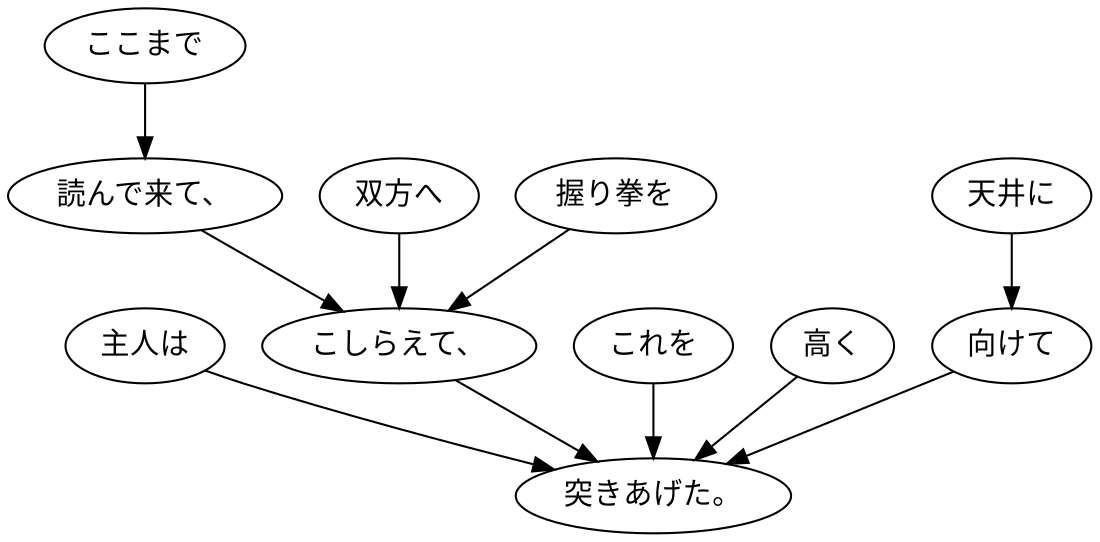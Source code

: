 digraph graph6571 {
	node0 [label="主人は"];
	node1 [label="ここまで"];
	node2 [label="読んで来て、"];
	node3 [label="双方へ"];
	node4 [label="握り拳を"];
	node5 [label="こしらえて、"];
	node6 [label="これを"];
	node7 [label="高く"];
	node8 [label="天井に"];
	node9 [label="向けて"];
	node10 [label="突きあげた。"];
	node0 -> node10;
	node1 -> node2;
	node2 -> node5;
	node3 -> node5;
	node4 -> node5;
	node5 -> node10;
	node6 -> node10;
	node7 -> node10;
	node8 -> node9;
	node9 -> node10;
}
